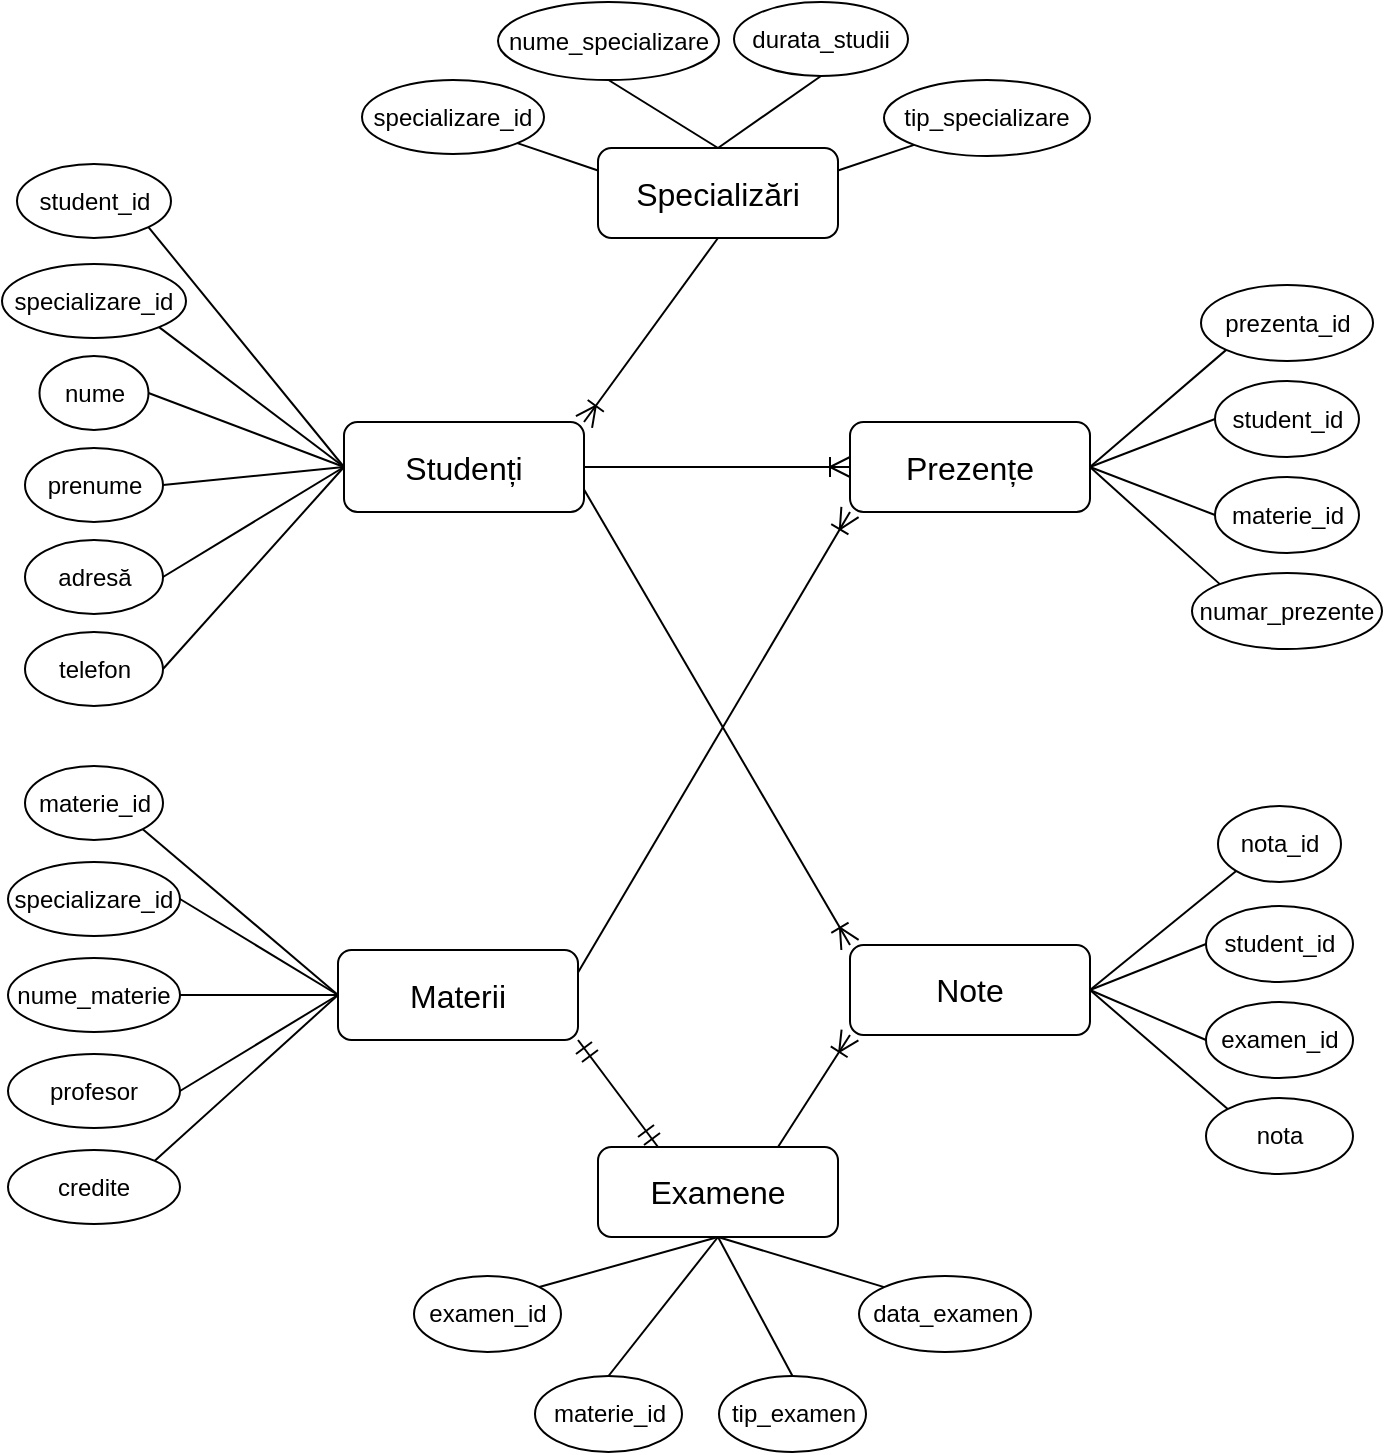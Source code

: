 <mxfile version="22.1.18" type="device">
  <diagram name="Page-1" id="jXdCkAU2Xb5sGQI3Edg2">
    <mxGraphModel dx="1838" dy="1251" grid="0" gridSize="10" guides="1" tooltips="1" connect="1" arrows="1" fold="1" page="0" pageScale="1" pageWidth="850" pageHeight="1100" math="0" shadow="0">
      <root>
        <mxCell id="0" />
        <mxCell id="1" parent="0" />
        <mxCell id="Sm1Ek9W-fdh5q3tvaJtg-2" value="Specializări" style="rounded=1;whiteSpace=wrap;html=1;fontSize=16;" vertex="1" parent="1">
          <mxGeometry x="105" y="-77" width="120" height="45" as="geometry" />
        </mxCell>
        <mxCell id="Sm1Ek9W-fdh5q3tvaJtg-8" value="Materii" style="rounded=1;whiteSpace=wrap;html=1;fontSize=16;" vertex="1" parent="1">
          <mxGeometry x="-25" y="324" width="120" height="45" as="geometry" />
        </mxCell>
        <mxCell id="Sm1Ek9W-fdh5q3tvaJtg-9" value="Studenți" style="rounded=1;whiteSpace=wrap;html=1;fontSize=16;" vertex="1" parent="1">
          <mxGeometry x="-22" y="60" width="120" height="45" as="geometry" />
        </mxCell>
        <mxCell id="Sm1Ek9W-fdh5q3tvaJtg-10" value="Prezențe" style="rounded=1;whiteSpace=wrap;html=1;fontSize=16;" vertex="1" parent="1">
          <mxGeometry x="231" y="60" width="120" height="45" as="geometry" />
        </mxCell>
        <mxCell id="Sm1Ek9W-fdh5q3tvaJtg-11" value="Examene" style="rounded=1;whiteSpace=wrap;html=1;fontSize=16;" vertex="1" parent="1">
          <mxGeometry x="105" y="422.5" width="120" height="45" as="geometry" />
        </mxCell>
        <mxCell id="Sm1Ek9W-fdh5q3tvaJtg-12" value="Note" style="rounded=1;whiteSpace=wrap;html=1;fontSize=16;" vertex="1" parent="1">
          <mxGeometry x="231" y="321.5" width="120" height="45" as="geometry" />
        </mxCell>
        <mxCell id="Sm1Ek9W-fdh5q3tvaJtg-13" value="" style="fontSize=12;html=1;endArrow=ERoneToMany;rounded=0;startSize=8;endSize=8;entryX=1;entryY=0;entryDx=0;entryDy=0;exitX=0.5;exitY=1;exitDx=0;exitDy=0;" edge="1" parent="1" source="Sm1Ek9W-fdh5q3tvaJtg-2" target="Sm1Ek9W-fdh5q3tvaJtg-9">
          <mxGeometry width="100" height="100" relative="1" as="geometry">
            <mxPoint x="150" y="250" as="sourcePoint" />
            <mxPoint x="250" y="150" as="targetPoint" />
          </mxGeometry>
        </mxCell>
        <mxCell id="Sm1Ek9W-fdh5q3tvaJtg-15" value="" style="edgeStyle=entityRelationEdgeStyle;fontSize=12;html=1;endArrow=ERoneToMany;rounded=0;startSize=8;endSize=8;curved=1;exitX=1;exitY=0.5;exitDx=0;exitDy=0;entryX=0;entryY=0.5;entryDx=0;entryDy=0;" edge="1" parent="1" source="Sm1Ek9W-fdh5q3tvaJtg-9" target="Sm1Ek9W-fdh5q3tvaJtg-10">
          <mxGeometry width="100" height="100" relative="1" as="geometry">
            <mxPoint x="150" y="251" as="sourcePoint" />
            <mxPoint x="250" y="151" as="targetPoint" />
          </mxGeometry>
        </mxCell>
        <mxCell id="Sm1Ek9W-fdh5q3tvaJtg-16" value="" style="fontSize=12;html=1;endArrow=ERoneToMany;rounded=0;startSize=8;endSize=8;exitX=1;exitY=0.75;exitDx=0;exitDy=0;entryX=0;entryY=0;entryDx=0;entryDy=0;" edge="1" parent="1" source="Sm1Ek9W-fdh5q3tvaJtg-9" target="Sm1Ek9W-fdh5q3tvaJtg-12">
          <mxGeometry width="100" height="100" relative="1" as="geometry">
            <mxPoint x="109" y="181" as="sourcePoint" />
            <mxPoint x="250" y="151" as="targetPoint" />
          </mxGeometry>
        </mxCell>
        <mxCell id="Sm1Ek9W-fdh5q3tvaJtg-17" value="" style="fontSize=12;html=1;endArrow=ERoneToMany;rounded=0;startSize=8;endSize=8;exitX=1;exitY=0.25;exitDx=0;exitDy=0;entryX=0;entryY=1;entryDx=0;entryDy=0;" edge="1" parent="1" source="Sm1Ek9W-fdh5q3tvaJtg-8" target="Sm1Ek9W-fdh5q3tvaJtg-10">
          <mxGeometry width="100" height="100" relative="1" as="geometry">
            <mxPoint x="150" y="251" as="sourcePoint" />
            <mxPoint x="250" y="151" as="targetPoint" />
          </mxGeometry>
        </mxCell>
        <mxCell id="Sm1Ek9W-fdh5q3tvaJtg-18" value="" style="fontSize=12;html=1;endArrow=ERmandOne;startArrow=ERmandOne;rounded=0;startSize=8;endSize=8;exitX=1;exitY=1;exitDx=0;exitDy=0;entryX=0.25;entryY=0;entryDx=0;entryDy=0;" edge="1" parent="1" source="Sm1Ek9W-fdh5q3tvaJtg-8" target="Sm1Ek9W-fdh5q3tvaJtg-11">
          <mxGeometry width="100" height="100" relative="1" as="geometry">
            <mxPoint x="150" y="340.5" as="sourcePoint" />
            <mxPoint x="250" y="240.5" as="targetPoint" />
          </mxGeometry>
        </mxCell>
        <mxCell id="Sm1Ek9W-fdh5q3tvaJtg-19" value="" style="fontSize=12;html=1;endArrow=ERoneToMany;rounded=0;startSize=8;endSize=8;exitX=0.75;exitY=0;exitDx=0;exitDy=0;entryX=0;entryY=1;entryDx=0;entryDy=0;" edge="1" parent="1" source="Sm1Ek9W-fdh5q3tvaJtg-11" target="Sm1Ek9W-fdh5q3tvaJtg-12">
          <mxGeometry width="100" height="100" relative="1" as="geometry">
            <mxPoint x="151" y="340.5" as="sourcePoint" />
            <mxPoint x="251" y="240.5" as="targetPoint" />
          </mxGeometry>
        </mxCell>
        <mxCell id="Sm1Ek9W-fdh5q3tvaJtg-20" value="specializare_id" style="ellipse;whiteSpace=wrap;html=1;fontSize=12;" vertex="1" parent="1">
          <mxGeometry x="-13" y="-111" width="91" height="37" as="geometry" />
        </mxCell>
        <mxCell id="Sm1Ek9W-fdh5q3tvaJtg-21" value="nume_specializare" style="ellipse;whiteSpace=wrap;html=1;fontSize=12;" vertex="1" parent="1">
          <mxGeometry x="55" y="-150" width="110.5" height="39" as="geometry" />
        </mxCell>
        <mxCell id="Sm1Ek9W-fdh5q3tvaJtg-22" value="durata_studii" style="ellipse;whiteSpace=wrap;html=1;fontSize=12;" vertex="1" parent="1">
          <mxGeometry x="173" y="-150" width="87" height="37" as="geometry" />
        </mxCell>
        <mxCell id="Sm1Ek9W-fdh5q3tvaJtg-23" value="tip_specializare" style="ellipse;whiteSpace=wrap;html=1;fontSize=12;" vertex="1" parent="1">
          <mxGeometry x="248" y="-111" width="103" height="38" as="geometry" />
        </mxCell>
        <mxCell id="Sm1Ek9W-fdh5q3tvaJtg-24" value="" style="endArrow=none;html=1;rounded=0;fontSize=12;startSize=8;endSize=8;curved=1;exitX=1;exitY=1;exitDx=0;exitDy=0;entryX=0;entryY=0.25;entryDx=0;entryDy=0;" edge="1" parent="1" source="Sm1Ek9W-fdh5q3tvaJtg-20" target="Sm1Ek9W-fdh5q3tvaJtg-2">
          <mxGeometry width="50" height="50" relative="1" as="geometry">
            <mxPoint x="172" y="226" as="sourcePoint" />
            <mxPoint x="222" y="176" as="targetPoint" />
          </mxGeometry>
        </mxCell>
        <mxCell id="Sm1Ek9W-fdh5q3tvaJtg-25" value="" style="endArrow=none;html=1;rounded=0;fontSize=12;startSize=8;endSize=8;curved=1;entryX=0.5;entryY=1;entryDx=0;entryDy=0;exitX=0.5;exitY=0;exitDx=0;exitDy=0;" edge="1" parent="1" source="Sm1Ek9W-fdh5q3tvaJtg-2" target="Sm1Ek9W-fdh5q3tvaJtg-21">
          <mxGeometry width="50" height="50" relative="1" as="geometry">
            <mxPoint x="172" y="226" as="sourcePoint" />
            <mxPoint x="222" y="176" as="targetPoint" />
          </mxGeometry>
        </mxCell>
        <mxCell id="Sm1Ek9W-fdh5q3tvaJtg-26" value="" style="endArrow=none;html=1;rounded=0;fontSize=12;startSize=8;endSize=8;curved=1;entryX=0.5;entryY=1;entryDx=0;entryDy=0;exitX=0.5;exitY=0;exitDx=0;exitDy=0;" edge="1" parent="1" source="Sm1Ek9W-fdh5q3tvaJtg-2" target="Sm1Ek9W-fdh5q3tvaJtg-22">
          <mxGeometry width="50" height="50" relative="1" as="geometry">
            <mxPoint x="172" y="226" as="sourcePoint" />
            <mxPoint x="222" y="176" as="targetPoint" />
          </mxGeometry>
        </mxCell>
        <mxCell id="Sm1Ek9W-fdh5q3tvaJtg-27" value="" style="endArrow=none;html=1;rounded=0;fontSize=12;startSize=8;endSize=8;curved=1;entryX=0;entryY=1;entryDx=0;entryDy=0;exitX=1;exitY=0.25;exitDx=0;exitDy=0;" edge="1" parent="1" source="Sm1Ek9W-fdh5q3tvaJtg-2" target="Sm1Ek9W-fdh5q3tvaJtg-23">
          <mxGeometry width="50" height="50" relative="1" as="geometry">
            <mxPoint x="172" y="226" as="sourcePoint" />
            <mxPoint x="222" y="176" as="targetPoint" />
          </mxGeometry>
        </mxCell>
        <mxCell id="Sm1Ek9W-fdh5q3tvaJtg-28" value="student_id" style="ellipse;whiteSpace=wrap;html=1;fontSize=12;" vertex="1" parent="1">
          <mxGeometry x="-185.5" y="-69" width="77" height="37" as="geometry" />
        </mxCell>
        <mxCell id="Sm1Ek9W-fdh5q3tvaJtg-29" value="specializare_id" style="ellipse;whiteSpace=wrap;html=1;fontSize=12;" vertex="1" parent="1">
          <mxGeometry x="-193" y="-19" width="92" height="37" as="geometry" />
        </mxCell>
        <mxCell id="Sm1Ek9W-fdh5q3tvaJtg-30" value="nume" style="ellipse;whiteSpace=wrap;html=1;fontSize=12;" vertex="1" parent="1">
          <mxGeometry x="-174.25" y="27" width="54.5" height="37" as="geometry" />
        </mxCell>
        <mxCell id="Sm1Ek9W-fdh5q3tvaJtg-31" value="prenume" style="ellipse;whiteSpace=wrap;html=1;fontSize=12;" vertex="1" parent="1">
          <mxGeometry x="-181.5" y="73" width="69" height="37" as="geometry" />
        </mxCell>
        <mxCell id="Sm1Ek9W-fdh5q3tvaJtg-32" value="adresă" style="ellipse;whiteSpace=wrap;html=1;fontSize=12;" vertex="1" parent="1">
          <mxGeometry x="-181.5" y="119" width="69" height="37" as="geometry" />
        </mxCell>
        <mxCell id="Sm1Ek9W-fdh5q3tvaJtg-33" value="telefon" style="ellipse;whiteSpace=wrap;html=1;fontSize=12;" vertex="1" parent="1">
          <mxGeometry x="-181.5" y="165" width="69" height="37" as="geometry" />
        </mxCell>
        <mxCell id="Sm1Ek9W-fdh5q3tvaJtg-35" value="" style="endArrow=none;html=1;rounded=0;fontSize=12;startSize=8;endSize=8;curved=1;entryX=1;entryY=1;entryDx=0;entryDy=0;exitX=0;exitY=0.5;exitDx=0;exitDy=0;" edge="1" parent="1" source="Sm1Ek9W-fdh5q3tvaJtg-9" target="Sm1Ek9W-fdh5q3tvaJtg-28">
          <mxGeometry width="50" height="50" relative="1" as="geometry">
            <mxPoint x="93" y="229" as="sourcePoint" />
            <mxPoint x="143" y="179" as="targetPoint" />
          </mxGeometry>
        </mxCell>
        <mxCell id="Sm1Ek9W-fdh5q3tvaJtg-36" value="" style="endArrow=none;html=1;rounded=0;fontSize=12;startSize=8;endSize=8;curved=1;exitX=1;exitY=1;exitDx=0;exitDy=0;entryX=0;entryY=0.5;entryDx=0;entryDy=0;" edge="1" parent="1" source="Sm1Ek9W-fdh5q3tvaJtg-29" target="Sm1Ek9W-fdh5q3tvaJtg-9">
          <mxGeometry width="50" height="50" relative="1" as="geometry">
            <mxPoint x="93" y="229" as="sourcePoint" />
            <mxPoint x="143" y="179" as="targetPoint" />
          </mxGeometry>
        </mxCell>
        <mxCell id="Sm1Ek9W-fdh5q3tvaJtg-37" value="" style="endArrow=none;html=1;rounded=0;fontSize=12;startSize=8;endSize=8;curved=1;entryX=1;entryY=0.5;entryDx=0;entryDy=0;exitX=0;exitY=0.5;exitDx=0;exitDy=0;" edge="1" parent="1" source="Sm1Ek9W-fdh5q3tvaJtg-9" target="Sm1Ek9W-fdh5q3tvaJtg-30">
          <mxGeometry width="50" height="50" relative="1" as="geometry">
            <mxPoint x="93" y="229" as="sourcePoint" />
            <mxPoint x="143" y="179" as="targetPoint" />
          </mxGeometry>
        </mxCell>
        <mxCell id="Sm1Ek9W-fdh5q3tvaJtg-38" value="" style="endArrow=none;html=1;rounded=0;fontSize=12;startSize=8;endSize=8;curved=1;entryX=1;entryY=0.5;entryDx=0;entryDy=0;exitX=0;exitY=0.5;exitDx=0;exitDy=0;" edge="1" parent="1" source="Sm1Ek9W-fdh5q3tvaJtg-9" target="Sm1Ek9W-fdh5q3tvaJtg-31">
          <mxGeometry width="50" height="50" relative="1" as="geometry">
            <mxPoint x="93" y="229" as="sourcePoint" />
            <mxPoint x="143" y="179" as="targetPoint" />
          </mxGeometry>
        </mxCell>
        <mxCell id="Sm1Ek9W-fdh5q3tvaJtg-39" value="" style="endArrow=none;html=1;rounded=0;fontSize=12;startSize=8;endSize=8;curved=1;entryX=1;entryY=0.5;entryDx=0;entryDy=0;exitX=0;exitY=0.5;exitDx=0;exitDy=0;" edge="1" parent="1" source="Sm1Ek9W-fdh5q3tvaJtg-9" target="Sm1Ek9W-fdh5q3tvaJtg-32">
          <mxGeometry width="50" height="50" relative="1" as="geometry">
            <mxPoint x="93" y="229" as="sourcePoint" />
            <mxPoint x="143" y="179" as="targetPoint" />
          </mxGeometry>
        </mxCell>
        <mxCell id="Sm1Ek9W-fdh5q3tvaJtg-40" value="" style="endArrow=none;html=1;rounded=0;fontSize=12;startSize=8;endSize=8;curved=1;entryX=1;entryY=0.5;entryDx=0;entryDy=0;exitX=0;exitY=0.5;exitDx=0;exitDy=0;" edge="1" parent="1" source="Sm1Ek9W-fdh5q3tvaJtg-9" target="Sm1Ek9W-fdh5q3tvaJtg-33">
          <mxGeometry width="50" height="50" relative="1" as="geometry">
            <mxPoint x="93" y="229" as="sourcePoint" />
            <mxPoint x="143" y="179" as="targetPoint" />
          </mxGeometry>
        </mxCell>
        <mxCell id="Sm1Ek9W-fdh5q3tvaJtg-41" value="materie_id" style="ellipse;whiteSpace=wrap;html=1;fontSize=12;" vertex="1" parent="1">
          <mxGeometry x="-181.5" y="232" width="69" height="37" as="geometry" />
        </mxCell>
        <mxCell id="Sm1Ek9W-fdh5q3tvaJtg-42" value="specializare_id" style="ellipse;whiteSpace=wrap;html=1;fontSize=12;" vertex="1" parent="1">
          <mxGeometry x="-190" y="280" width="86" height="37" as="geometry" />
        </mxCell>
        <mxCell id="Sm1Ek9W-fdh5q3tvaJtg-43" value="nume_materie" style="ellipse;whiteSpace=wrap;html=1;fontSize=12;" vertex="1" parent="1">
          <mxGeometry x="-190" y="328" width="86" height="37" as="geometry" />
        </mxCell>
        <mxCell id="Sm1Ek9W-fdh5q3tvaJtg-44" value="profesor" style="ellipse;whiteSpace=wrap;html=1;fontSize=12;" vertex="1" parent="1">
          <mxGeometry x="-190" y="376" width="86" height="37" as="geometry" />
        </mxCell>
        <mxCell id="Sm1Ek9W-fdh5q3tvaJtg-45" value="credite" style="ellipse;whiteSpace=wrap;html=1;fontSize=12;" vertex="1" parent="1">
          <mxGeometry x="-190" y="424" width="86" height="37" as="geometry" />
        </mxCell>
        <mxCell id="Sm1Ek9W-fdh5q3tvaJtg-46" value="" style="endArrow=none;html=1;rounded=0;fontSize=12;startSize=8;endSize=8;curved=1;exitX=1;exitY=1;exitDx=0;exitDy=0;entryX=0;entryY=0.5;entryDx=0;entryDy=0;" edge="1" parent="1" source="Sm1Ek9W-fdh5q3tvaJtg-41" target="Sm1Ek9W-fdh5q3tvaJtg-8">
          <mxGeometry width="50" height="50" relative="1" as="geometry">
            <mxPoint x="93" y="228" as="sourcePoint" />
            <mxPoint x="143" y="178" as="targetPoint" />
          </mxGeometry>
        </mxCell>
        <mxCell id="Sm1Ek9W-fdh5q3tvaJtg-47" value="" style="endArrow=none;html=1;rounded=0;fontSize=12;startSize=8;endSize=8;curved=1;exitX=1;exitY=0.5;exitDx=0;exitDy=0;entryX=0;entryY=0.5;entryDx=0;entryDy=0;" edge="1" parent="1" source="Sm1Ek9W-fdh5q3tvaJtg-42" target="Sm1Ek9W-fdh5q3tvaJtg-8">
          <mxGeometry width="50" height="50" relative="1" as="geometry">
            <mxPoint x="93" y="228" as="sourcePoint" />
            <mxPoint x="143" y="178" as="targetPoint" />
          </mxGeometry>
        </mxCell>
        <mxCell id="Sm1Ek9W-fdh5q3tvaJtg-48" value="" style="endArrow=none;html=1;rounded=0;fontSize=12;startSize=8;endSize=8;curved=1;exitX=1;exitY=0.5;exitDx=0;exitDy=0;entryX=0;entryY=0.5;entryDx=0;entryDy=0;" edge="1" parent="1" source="Sm1Ek9W-fdh5q3tvaJtg-43" target="Sm1Ek9W-fdh5q3tvaJtg-8">
          <mxGeometry width="50" height="50" relative="1" as="geometry">
            <mxPoint x="93" y="228" as="sourcePoint" />
            <mxPoint x="143" y="178" as="targetPoint" />
          </mxGeometry>
        </mxCell>
        <mxCell id="Sm1Ek9W-fdh5q3tvaJtg-49" value="" style="endArrow=none;html=1;rounded=0;fontSize=12;startSize=8;endSize=8;curved=1;exitX=1;exitY=0.5;exitDx=0;exitDy=0;entryX=0;entryY=0.5;entryDx=0;entryDy=0;" edge="1" parent="1" source="Sm1Ek9W-fdh5q3tvaJtg-44" target="Sm1Ek9W-fdh5q3tvaJtg-8">
          <mxGeometry width="50" height="50" relative="1" as="geometry">
            <mxPoint x="93" y="228" as="sourcePoint" />
            <mxPoint x="143" y="178" as="targetPoint" />
          </mxGeometry>
        </mxCell>
        <mxCell id="Sm1Ek9W-fdh5q3tvaJtg-50" value="" style="endArrow=none;html=1;rounded=0;fontSize=12;startSize=8;endSize=8;curved=1;exitX=1;exitY=0;exitDx=0;exitDy=0;entryX=0;entryY=0.5;entryDx=0;entryDy=0;" edge="1" parent="1" source="Sm1Ek9W-fdh5q3tvaJtg-45" target="Sm1Ek9W-fdh5q3tvaJtg-8">
          <mxGeometry width="50" height="50" relative="1" as="geometry">
            <mxPoint x="93" y="228" as="sourcePoint" />
            <mxPoint x="143" y="178" as="targetPoint" />
          </mxGeometry>
        </mxCell>
        <mxCell id="Sm1Ek9W-fdh5q3tvaJtg-52" value="prezenta_id" style="ellipse;whiteSpace=wrap;html=1;fontSize=12;" vertex="1" parent="1">
          <mxGeometry x="406.5" y="-8.5" width="86" height="38" as="geometry" />
        </mxCell>
        <mxCell id="Sm1Ek9W-fdh5q3tvaJtg-53" value="student_id" style="ellipse;whiteSpace=wrap;html=1;fontSize=12;" vertex="1" parent="1">
          <mxGeometry x="413.5" y="39.5" width="72" height="38" as="geometry" />
        </mxCell>
        <mxCell id="Sm1Ek9W-fdh5q3tvaJtg-54" value="materie_id" style="ellipse;whiteSpace=wrap;html=1;fontSize=12;" vertex="1" parent="1">
          <mxGeometry x="413.5" y="87.5" width="72" height="38" as="geometry" />
        </mxCell>
        <mxCell id="Sm1Ek9W-fdh5q3tvaJtg-55" value="numar_prezente" style="ellipse;whiteSpace=wrap;html=1;fontSize=12;" vertex="1" parent="1">
          <mxGeometry x="402" y="135.5" width="95" height="38" as="geometry" />
        </mxCell>
        <mxCell id="Sm1Ek9W-fdh5q3tvaJtg-56" value="" style="endArrow=none;html=1;rounded=0;fontSize=12;startSize=8;endSize=8;curved=1;entryX=0;entryY=1;entryDx=0;entryDy=0;exitX=1;exitY=0.5;exitDx=0;exitDy=0;" edge="1" parent="1" source="Sm1Ek9W-fdh5q3tvaJtg-10" target="Sm1Ek9W-fdh5q3tvaJtg-52">
          <mxGeometry width="50" height="50" relative="1" as="geometry">
            <mxPoint x="382" y="222" as="sourcePoint" />
            <mxPoint x="432" y="172" as="targetPoint" />
          </mxGeometry>
        </mxCell>
        <mxCell id="Sm1Ek9W-fdh5q3tvaJtg-57" value="" style="endArrow=none;html=1;rounded=0;fontSize=12;startSize=8;endSize=8;curved=1;entryX=0;entryY=0.5;entryDx=0;entryDy=0;exitX=1;exitY=0.5;exitDx=0;exitDy=0;" edge="1" parent="1" source="Sm1Ek9W-fdh5q3tvaJtg-10" target="Sm1Ek9W-fdh5q3tvaJtg-53">
          <mxGeometry width="50" height="50" relative="1" as="geometry">
            <mxPoint x="382" y="222" as="sourcePoint" />
            <mxPoint x="432" y="172" as="targetPoint" />
          </mxGeometry>
        </mxCell>
        <mxCell id="Sm1Ek9W-fdh5q3tvaJtg-58" value="" style="endArrow=none;html=1;rounded=0;fontSize=12;startSize=8;endSize=8;curved=1;entryX=0;entryY=0.5;entryDx=0;entryDy=0;exitX=1;exitY=0.5;exitDx=0;exitDy=0;" edge="1" parent="1" source="Sm1Ek9W-fdh5q3tvaJtg-10" target="Sm1Ek9W-fdh5q3tvaJtg-54">
          <mxGeometry width="50" height="50" relative="1" as="geometry">
            <mxPoint x="382" y="222" as="sourcePoint" />
            <mxPoint x="432" y="172" as="targetPoint" />
          </mxGeometry>
        </mxCell>
        <mxCell id="Sm1Ek9W-fdh5q3tvaJtg-59" value="" style="endArrow=none;html=1;rounded=0;fontSize=12;startSize=8;endSize=8;curved=1;entryX=0;entryY=0;entryDx=0;entryDy=0;exitX=1;exitY=0.5;exitDx=0;exitDy=0;" edge="1" parent="1" source="Sm1Ek9W-fdh5q3tvaJtg-10" target="Sm1Ek9W-fdh5q3tvaJtg-55">
          <mxGeometry width="50" height="50" relative="1" as="geometry">
            <mxPoint x="382" y="222" as="sourcePoint" />
            <mxPoint x="432" y="172" as="targetPoint" />
          </mxGeometry>
        </mxCell>
        <mxCell id="Sm1Ek9W-fdh5q3tvaJtg-60" value="nota_id" style="ellipse;whiteSpace=wrap;html=1;fontSize=12;" vertex="1" parent="1">
          <mxGeometry x="415" y="252" width="61.5" height="38" as="geometry" />
        </mxCell>
        <mxCell id="Sm1Ek9W-fdh5q3tvaJtg-61" value="student_id" style="ellipse;whiteSpace=wrap;html=1;fontSize=12;" vertex="1" parent="1">
          <mxGeometry x="409" y="302" width="73.5" height="38" as="geometry" />
        </mxCell>
        <mxCell id="Sm1Ek9W-fdh5q3tvaJtg-62" value="examen_id" style="ellipse;whiteSpace=wrap;html=1;fontSize=12;" vertex="1" parent="1">
          <mxGeometry x="409" y="350" width="73.5" height="38" as="geometry" />
        </mxCell>
        <mxCell id="Sm1Ek9W-fdh5q3tvaJtg-63" value="nota" style="ellipse;whiteSpace=wrap;html=1;fontSize=12;" vertex="1" parent="1">
          <mxGeometry x="409" y="398" width="73.5" height="38" as="geometry" />
        </mxCell>
        <mxCell id="Sm1Ek9W-fdh5q3tvaJtg-64" value="" style="endArrow=none;html=1;rounded=0;fontSize=12;startSize=8;endSize=8;curved=1;exitX=1;exitY=0.5;exitDx=0;exitDy=0;entryX=0;entryY=1;entryDx=0;entryDy=0;" edge="1" parent="1" source="Sm1Ek9W-fdh5q3tvaJtg-12" target="Sm1Ek9W-fdh5q3tvaJtg-60">
          <mxGeometry width="50" height="50" relative="1" as="geometry">
            <mxPoint x="382" y="222" as="sourcePoint" />
            <mxPoint x="432" y="172" as="targetPoint" />
          </mxGeometry>
        </mxCell>
        <mxCell id="Sm1Ek9W-fdh5q3tvaJtg-65" value="" style="endArrow=none;html=1;rounded=0;fontSize=12;startSize=8;endSize=8;curved=1;exitX=1;exitY=0.5;exitDx=0;exitDy=0;entryX=0;entryY=0.5;entryDx=0;entryDy=0;" edge="1" parent="1" source="Sm1Ek9W-fdh5q3tvaJtg-12" target="Sm1Ek9W-fdh5q3tvaJtg-61">
          <mxGeometry width="50" height="50" relative="1" as="geometry">
            <mxPoint x="382" y="222" as="sourcePoint" />
            <mxPoint x="432" y="172" as="targetPoint" />
          </mxGeometry>
        </mxCell>
        <mxCell id="Sm1Ek9W-fdh5q3tvaJtg-66" value="" style="endArrow=none;html=1;rounded=0;fontSize=12;startSize=8;endSize=8;curved=1;exitX=1;exitY=0.5;exitDx=0;exitDy=0;entryX=0;entryY=0.5;entryDx=0;entryDy=0;" edge="1" parent="1" source="Sm1Ek9W-fdh5q3tvaJtg-12" target="Sm1Ek9W-fdh5q3tvaJtg-62">
          <mxGeometry width="50" height="50" relative="1" as="geometry">
            <mxPoint x="382" y="222" as="sourcePoint" />
            <mxPoint x="432" y="172" as="targetPoint" />
          </mxGeometry>
        </mxCell>
        <mxCell id="Sm1Ek9W-fdh5q3tvaJtg-67" value="" style="endArrow=none;html=1;rounded=0;fontSize=12;startSize=8;endSize=8;curved=1;exitX=1;exitY=0.5;exitDx=0;exitDy=0;entryX=0;entryY=0;entryDx=0;entryDy=0;" edge="1" parent="1" source="Sm1Ek9W-fdh5q3tvaJtg-12" target="Sm1Ek9W-fdh5q3tvaJtg-63">
          <mxGeometry width="50" height="50" relative="1" as="geometry">
            <mxPoint x="382" y="222" as="sourcePoint" />
            <mxPoint x="432" y="172" as="targetPoint" />
          </mxGeometry>
        </mxCell>
        <mxCell id="Sm1Ek9W-fdh5q3tvaJtg-68" value="examen_id" style="ellipse;whiteSpace=wrap;html=1;fontSize=12;" vertex="1" parent="1">
          <mxGeometry x="13" y="487" width="73.5" height="38" as="geometry" />
        </mxCell>
        <mxCell id="Sm1Ek9W-fdh5q3tvaJtg-69" value="materie_id" style="ellipse;whiteSpace=wrap;html=1;fontSize=12;" vertex="1" parent="1">
          <mxGeometry x="73.5" y="537" width="73.5" height="38" as="geometry" />
        </mxCell>
        <mxCell id="Sm1Ek9W-fdh5q3tvaJtg-70" value="tip_examen" style="ellipse;whiteSpace=wrap;html=1;fontSize=12;" vertex="1" parent="1">
          <mxGeometry x="165.5" y="537" width="73.5" height="38" as="geometry" />
        </mxCell>
        <mxCell id="Sm1Ek9W-fdh5q3tvaJtg-71" value="data_examen" style="ellipse;whiteSpace=wrap;html=1;fontSize=12;" vertex="1" parent="1">
          <mxGeometry x="235.5" y="487" width="86" height="38" as="geometry" />
        </mxCell>
        <mxCell id="Sm1Ek9W-fdh5q3tvaJtg-72" value="" style="endArrow=none;html=1;rounded=0;fontSize=12;startSize=8;endSize=8;curved=1;exitX=1;exitY=0;exitDx=0;exitDy=0;entryX=0.5;entryY=1;entryDx=0;entryDy=0;" edge="1" parent="1" source="Sm1Ek9W-fdh5q3tvaJtg-68" target="Sm1Ek9W-fdh5q3tvaJtg-11">
          <mxGeometry width="50" height="50" relative="1" as="geometry">
            <mxPoint x="132" y="391" as="sourcePoint" />
            <mxPoint x="182" y="341" as="targetPoint" />
          </mxGeometry>
        </mxCell>
        <mxCell id="Sm1Ek9W-fdh5q3tvaJtg-73" value="" style="endArrow=none;html=1;rounded=0;fontSize=12;startSize=8;endSize=8;curved=1;exitX=0.5;exitY=0;exitDx=0;exitDy=0;entryX=0.5;entryY=1;entryDx=0;entryDy=0;" edge="1" parent="1" source="Sm1Ek9W-fdh5q3tvaJtg-69" target="Sm1Ek9W-fdh5q3tvaJtg-11">
          <mxGeometry width="50" height="50" relative="1" as="geometry">
            <mxPoint x="132" y="391" as="sourcePoint" />
            <mxPoint x="182" y="341" as="targetPoint" />
          </mxGeometry>
        </mxCell>
        <mxCell id="Sm1Ek9W-fdh5q3tvaJtg-74" value="" style="endArrow=none;html=1;rounded=0;fontSize=12;startSize=8;endSize=8;curved=1;exitX=0.5;exitY=0;exitDx=0;exitDy=0;entryX=0.5;entryY=1;entryDx=0;entryDy=0;" edge="1" parent="1" source="Sm1Ek9W-fdh5q3tvaJtg-70" target="Sm1Ek9W-fdh5q3tvaJtg-11">
          <mxGeometry width="50" height="50" relative="1" as="geometry">
            <mxPoint x="132" y="391" as="sourcePoint" />
            <mxPoint x="182" y="341" as="targetPoint" />
          </mxGeometry>
        </mxCell>
        <mxCell id="Sm1Ek9W-fdh5q3tvaJtg-75" value="" style="endArrow=none;html=1;rounded=0;fontSize=12;startSize=8;endSize=8;curved=1;exitX=0;exitY=0;exitDx=0;exitDy=0;entryX=0.5;entryY=1;entryDx=0;entryDy=0;" edge="1" parent="1" source="Sm1Ek9W-fdh5q3tvaJtg-71" target="Sm1Ek9W-fdh5q3tvaJtg-11">
          <mxGeometry width="50" height="50" relative="1" as="geometry">
            <mxPoint x="132" y="391" as="sourcePoint" />
            <mxPoint x="182" y="341" as="targetPoint" />
          </mxGeometry>
        </mxCell>
      </root>
    </mxGraphModel>
  </diagram>
</mxfile>

